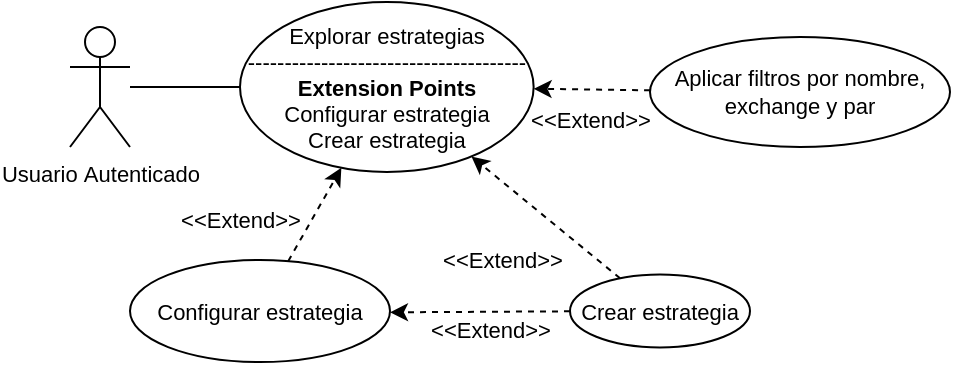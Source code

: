 <mxfile>
    <diagram id="R2lEEEUBdFMjLlhIrx00" name="Page-1">
        <mxGraphModel dx="1122" dy="3889" grid="1" gridSize="10" guides="1" tooltips="1" connect="1" arrows="1" fold="1" page="1" pageScale="1" pageWidth="500" pageHeight="300" math="0" shadow="0" extFonts="Permanent Marker^https://fonts.googleapis.com/css?family=Permanent+Marker">
            <root>
                <mxCell id="0"/>
                <mxCell id="1" parent="0"/>
                <mxCell id="124" style="edgeStyle=none;html=1;endArrow=none;endFill=0;fontSize=11;" parent="1" source="112" target="188" edge="1">
                    <mxGeometry relative="1" as="geometry">
                        <mxPoint x="267.0" y="-2805.255" as="targetPoint"/>
                    </mxGeometry>
                </mxCell>
                <mxCell id="112" value="&lt;font&gt;Usuario&lt;span style=&quot;background-color: transparent;&quot;&gt;&amp;nbsp;Autenticado&lt;/span&gt;&lt;/font&gt;" style="shape=umlActor;verticalLabelPosition=bottom;verticalAlign=top;html=1;outlineConnect=0;fontSize=11;" parent="1" vertex="1">
                    <mxGeometry x="40.0" y="-2927.5" width="30" height="60" as="geometry"/>
                </mxCell>
                <mxCell id="201" style="edgeStyle=none;html=1;dashed=1;fontSize=11;" parent="1" source="203" target="188" edge="1">
                    <mxGeometry relative="1" as="geometry">
                        <mxPoint x="325" y="-2897" as="targetPoint"/>
                    </mxGeometry>
                </mxCell>
                <mxCell id="202" value="&amp;lt;&amp;lt;Extend&amp;gt;&amp;gt;" style="edgeLabel;html=1;align=center;verticalAlign=middle;resizable=0;points=[];fontSize=11;" parent="201" vertex="1" connectable="0">
                    <mxGeometry x="-0.238" y="1" relative="1" as="geometry">
                        <mxPoint x="-30" y="13" as="offset"/>
                    </mxGeometry>
                </mxCell>
                <mxCell id="188" value="Explorar estrategias&lt;div&gt;--------------------------------------&lt;/div&gt;&lt;div&gt;&lt;b&gt;Extension Points&lt;/b&gt;&lt;/div&gt;&lt;div&gt;&lt;span style=&quot;color: rgb(0, 0, 0);&quot;&gt;Configurar estrategia&lt;/span&gt;&lt;/div&gt;&lt;div&gt;&lt;span style=&quot;color: rgb(0, 0, 0);&quot;&gt;Crear estrategia&lt;/span&gt;&lt;/div&gt;" style="ellipse;whiteSpace=wrap;html=1;fontSize=11;" parent="1" vertex="1">
                    <mxGeometry x="125" y="-2940" width="146.82" height="85" as="geometry"/>
                </mxCell>
                <mxCell id="189" value="" style="endArrow=classic;html=1;dashed=1;fontSize=11;" parent="1" source="191" target="188" edge="1">
                    <mxGeometry width="50" height="50" relative="1" as="geometry">
                        <mxPoint x="425" y="-2883.52" as="sourcePoint"/>
                        <mxPoint x="365" y="-2903.52" as="targetPoint"/>
                    </mxGeometry>
                </mxCell>
                <mxCell id="190" value="&amp;lt;&amp;lt;Extend&amp;gt;&amp;gt;" style="edgeLabel;html=1;align=center;verticalAlign=middle;resizable=0;points=[];fontSize=11;" parent="189" vertex="1" connectable="0">
                    <mxGeometry x="-0.129" y="1" relative="1" as="geometry">
                        <mxPoint x="-35" as="offset"/>
                    </mxGeometry>
                </mxCell>
                <mxCell id="191" value="Configurar estrategia" style="ellipse;whiteSpace=wrap;html=1;fontSize=11;" parent="1" vertex="1">
                    <mxGeometry x="70" y="-2811" width="130" height="51" as="geometry"/>
                </mxCell>
                <mxCell id="192" value="" style="endArrow=classic;html=1;dashed=1;fontSize=11;" parent="1" source="194" target="188" edge="1">
                    <mxGeometry width="50" height="50" relative="1" as="geometry">
                        <mxPoint x="449" y="-2792.04" as="sourcePoint"/>
                        <mxPoint x="391" y="-2765.04" as="targetPoint"/>
                    </mxGeometry>
                </mxCell>
                <mxCell id="193" value="&amp;lt;&amp;lt;Extend&amp;gt;&amp;gt;" style="edgeLabel;html=1;align=center;verticalAlign=middle;resizable=0;points=[];fontSize=11;" parent="192" vertex="1" connectable="0">
                    <mxGeometry x="-0.129" y="1" relative="1" as="geometry">
                        <mxPoint x="-5" y="14" as="offset"/>
                    </mxGeometry>
                </mxCell>
                <mxCell id="194" value="Aplicar filtros por nombre, exchange y par" style="ellipse;whiteSpace=wrap;html=1;fontSize=11;" parent="1" vertex="1">
                    <mxGeometry x="330" y="-2922.5" width="150" height="55" as="geometry"/>
                </mxCell>
                <mxCell id="203" value="Crear estrategia" style="ellipse;whiteSpace=wrap;html=1;fontSize=11;" parent="1" vertex="1">
                    <mxGeometry x="290" y="-2803.74" width="90" height="36.48" as="geometry"/>
                </mxCell>
                <mxCell id="204" style="edgeStyle=none;html=1;dashed=1;fontSize=11;" parent="1" source="203" target="191" edge="1">
                    <mxGeometry relative="1" as="geometry">
                        <mxPoint x="265" y="-2915" as="targetPoint"/>
                        <mxPoint x="317" y="-2941" as="sourcePoint"/>
                    </mxGeometry>
                </mxCell>
                <mxCell id="205" value="&amp;lt;&amp;lt;Extend&amp;gt;&amp;gt;" style="edgeLabel;html=1;align=center;verticalAlign=middle;resizable=0;points=[];fontSize=11;" parent="204" vertex="1" connectable="0">
                    <mxGeometry x="-0.238" y="1" relative="1" as="geometry">
                        <mxPoint x="-6" y="8" as="offset"/>
                    </mxGeometry>
                </mxCell>
            </root>
        </mxGraphModel>
    </diagram>
</mxfile>